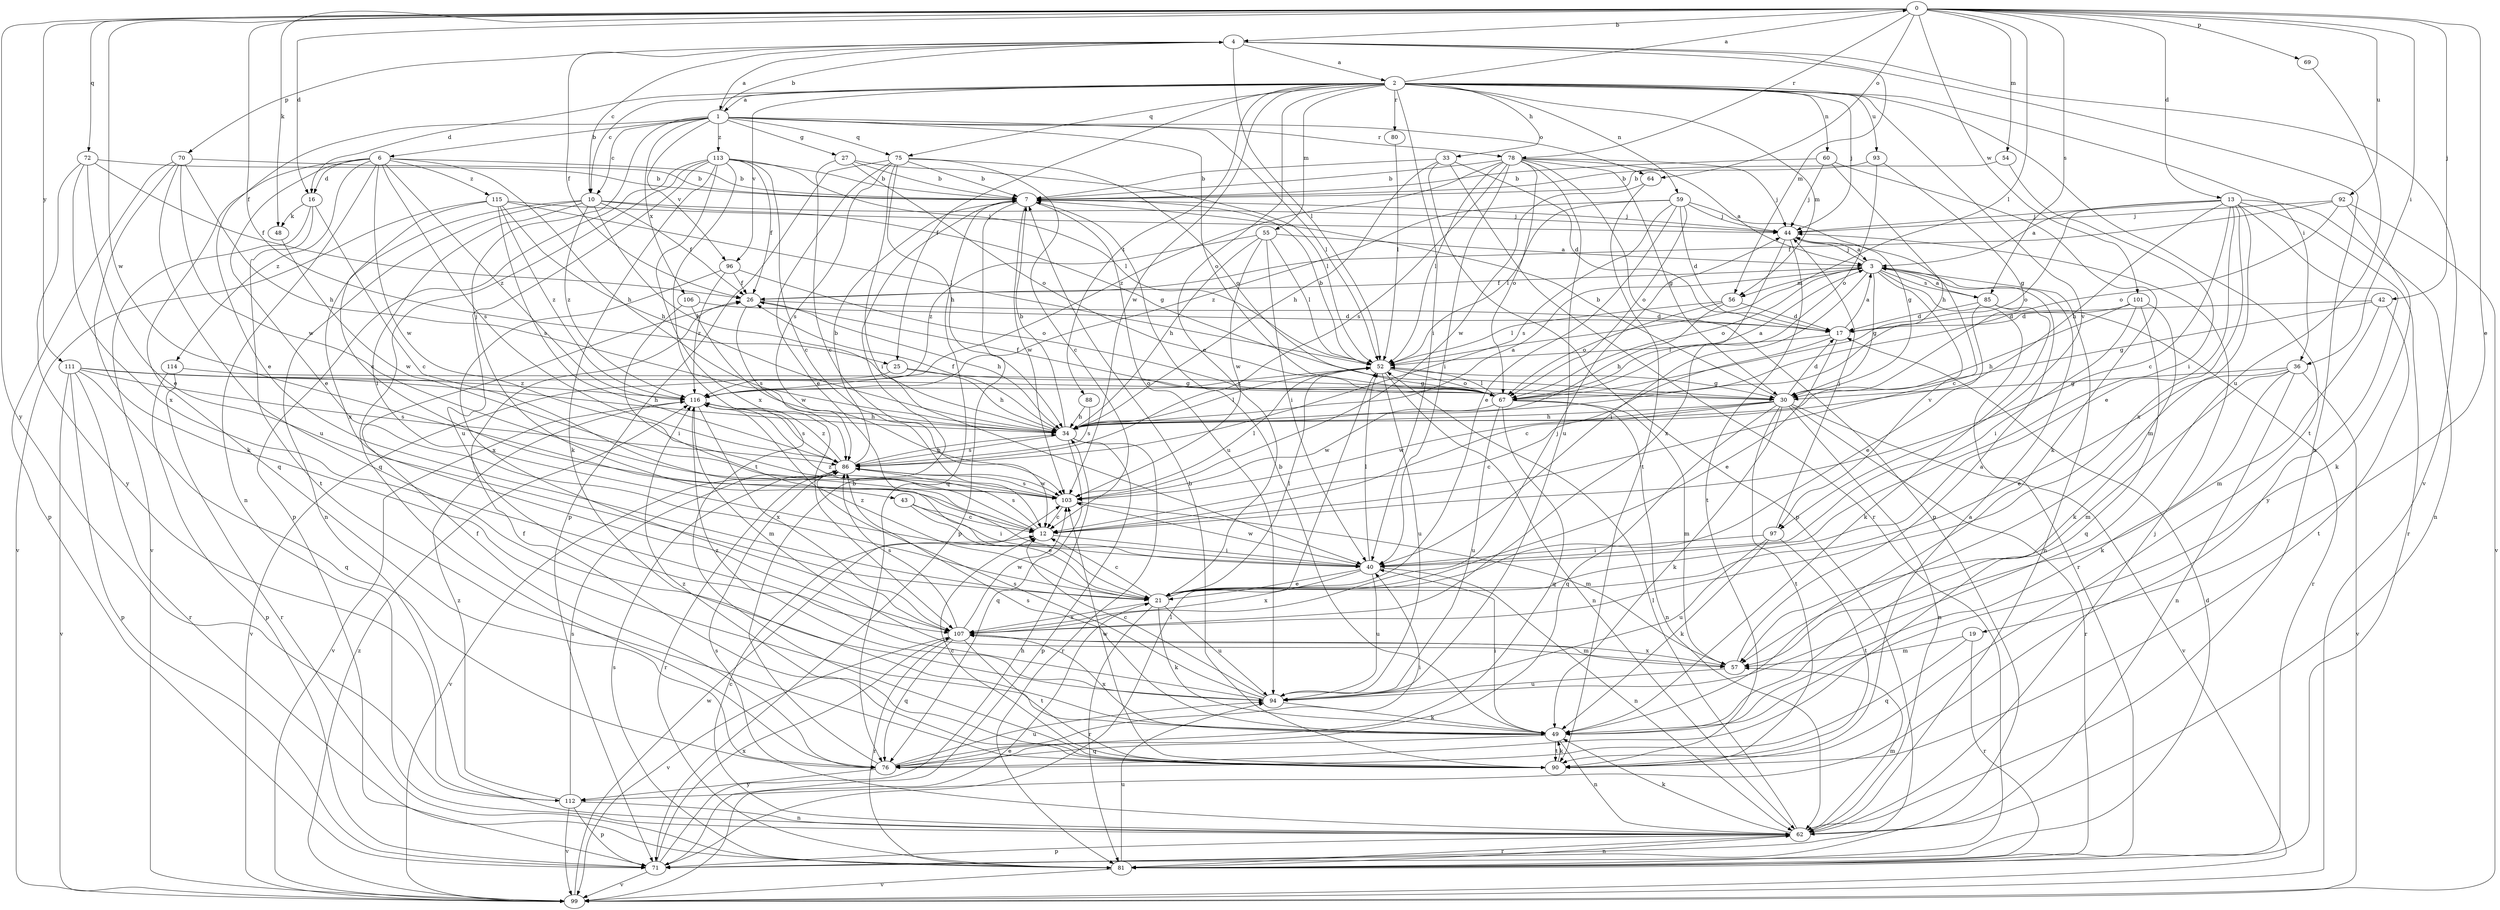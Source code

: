 strict digraph  {
0;
1;
2;
3;
4;
6;
7;
10;
12;
13;
16;
17;
19;
21;
25;
26;
27;
30;
33;
34;
36;
40;
42;
43;
44;
48;
49;
52;
54;
55;
56;
57;
59;
60;
62;
64;
67;
69;
70;
71;
72;
75;
76;
78;
80;
81;
85;
86;
88;
90;
92;
93;
94;
96;
97;
99;
101;
103;
106;
107;
111;
112;
113;
114;
115;
116;
0 -> 4  [label=b];
0 -> 13  [label=d];
0 -> 16  [label=d];
0 -> 19  [label=e];
0 -> 25  [label=f];
0 -> 36  [label=i];
0 -> 42  [label=j];
0 -> 48  [label=k];
0 -> 52  [label=l];
0 -> 54  [label=m];
0 -> 64  [label=o];
0 -> 69  [label=p];
0 -> 72  [label=q];
0 -> 78  [label=r];
0 -> 85  [label=s];
0 -> 92  [label=u];
0 -> 101  [label=w];
0 -> 103  [label=w];
0 -> 111  [label=y];
0 -> 112  [label=y];
1 -> 4  [label=b];
1 -> 6  [label=b];
1 -> 10  [label=c];
1 -> 21  [label=e];
1 -> 27  [label=g];
1 -> 43  [label=j];
1 -> 52  [label=l];
1 -> 64  [label=o];
1 -> 67  [label=o];
1 -> 75  [label=q];
1 -> 78  [label=r];
1 -> 96  [label=v];
1 -> 106  [label=x];
1 -> 113  [label=z];
2 -> 0  [label=a];
2 -> 1  [label=a];
2 -> 10  [label=c];
2 -> 16  [label=d];
2 -> 21  [label=e];
2 -> 25  [label=f];
2 -> 33  [label=h];
2 -> 36  [label=i];
2 -> 40  [label=i];
2 -> 44  [label=j];
2 -> 55  [label=m];
2 -> 56  [label=m];
2 -> 59  [label=n];
2 -> 60  [label=n];
2 -> 75  [label=q];
2 -> 80  [label=r];
2 -> 88  [label=t];
2 -> 90  [label=t];
2 -> 93  [label=u];
2 -> 96  [label=v];
2 -> 97  [label=v];
2 -> 103  [label=w];
3 -> 26  [label=f];
3 -> 30  [label=g];
3 -> 40  [label=i];
3 -> 44  [label=j];
3 -> 56  [label=m];
3 -> 62  [label=n];
3 -> 67  [label=o];
3 -> 81  [label=r];
3 -> 85  [label=s];
3 -> 97  [label=v];
4 -> 1  [label=a];
4 -> 2  [label=a];
4 -> 10  [label=c];
4 -> 26  [label=f];
4 -> 52  [label=l];
4 -> 56  [label=m];
4 -> 62  [label=n];
4 -> 70  [label=p];
4 -> 99  [label=v];
6 -> 7  [label=b];
6 -> 16  [label=d];
6 -> 21  [label=e];
6 -> 34  [label=h];
6 -> 62  [label=n];
6 -> 76  [label=q];
6 -> 86  [label=s];
6 -> 103  [label=w];
6 -> 114  [label=z];
6 -> 115  [label=z];
6 -> 116  [label=z];
7 -> 44  [label=j];
7 -> 71  [label=p];
7 -> 76  [label=q];
7 -> 94  [label=u];
7 -> 103  [label=w];
10 -> 26  [label=f];
10 -> 30  [label=g];
10 -> 34  [label=h];
10 -> 40  [label=i];
10 -> 44  [label=j];
10 -> 62  [label=n];
10 -> 107  [label=x];
10 -> 116  [label=z];
12 -> 40  [label=i];
12 -> 86  [label=s];
12 -> 116  [label=z];
13 -> 3  [label=a];
13 -> 12  [label=c];
13 -> 21  [label=e];
13 -> 34  [label=h];
13 -> 44  [label=j];
13 -> 57  [label=m];
13 -> 62  [label=n];
13 -> 67  [label=o];
13 -> 81  [label=r];
13 -> 107  [label=x];
13 -> 112  [label=y];
16 -> 12  [label=c];
16 -> 48  [label=k];
16 -> 90  [label=t];
16 -> 99  [label=v];
17 -> 3  [label=a];
17 -> 12  [label=c];
17 -> 21  [label=e];
17 -> 52  [label=l];
19 -> 57  [label=m];
19 -> 76  [label=q];
19 -> 81  [label=r];
21 -> 12  [label=c];
21 -> 49  [label=k];
21 -> 52  [label=l];
21 -> 81  [label=r];
21 -> 94  [label=u];
21 -> 107  [label=x];
21 -> 116  [label=z];
25 -> 30  [label=g];
25 -> 34  [label=h];
25 -> 99  [label=v];
26 -> 17  [label=d];
26 -> 34  [label=h];
26 -> 86  [label=s];
27 -> 7  [label=b];
27 -> 12  [label=c];
27 -> 52  [label=l];
27 -> 67  [label=o];
30 -> 7  [label=b];
30 -> 12  [label=c];
30 -> 17  [label=d];
30 -> 34  [label=h];
30 -> 49  [label=k];
30 -> 62  [label=n];
30 -> 76  [label=q];
30 -> 81  [label=r];
30 -> 90  [label=t];
30 -> 99  [label=v];
30 -> 103  [label=w];
33 -> 7  [label=b];
33 -> 17  [label=d];
33 -> 34  [label=h];
33 -> 71  [label=p];
33 -> 81  [label=r];
34 -> 3  [label=a];
34 -> 7  [label=b];
34 -> 26  [label=f];
34 -> 52  [label=l];
34 -> 71  [label=p];
34 -> 76  [label=q];
34 -> 81  [label=r];
34 -> 86  [label=s];
36 -> 21  [label=e];
36 -> 30  [label=g];
36 -> 49  [label=k];
36 -> 57  [label=m];
36 -> 62  [label=n];
36 -> 99  [label=v];
40 -> 21  [label=e];
40 -> 52  [label=l];
40 -> 62  [label=n];
40 -> 94  [label=u];
40 -> 103  [label=w];
40 -> 107  [label=x];
42 -> 17  [label=d];
42 -> 30  [label=g];
42 -> 57  [label=m];
42 -> 90  [label=t];
43 -> 12  [label=c];
43 -> 21  [label=e];
43 -> 40  [label=i];
44 -> 3  [label=a];
44 -> 12  [label=c];
44 -> 90  [label=t];
44 -> 107  [label=x];
48 -> 103  [label=w];
49 -> 7  [label=b];
49 -> 40  [label=i];
49 -> 62  [label=n];
49 -> 76  [label=q];
49 -> 86  [label=s];
49 -> 90  [label=t];
49 -> 107  [label=x];
52 -> 7  [label=b];
52 -> 30  [label=g];
52 -> 62  [label=n];
52 -> 67  [label=o];
52 -> 94  [label=u];
52 -> 116  [label=z];
54 -> 7  [label=b];
54 -> 40  [label=i];
55 -> 3  [label=a];
55 -> 34  [label=h];
55 -> 40  [label=i];
55 -> 52  [label=l];
55 -> 103  [label=w];
55 -> 116  [label=z];
56 -> 17  [label=d];
56 -> 34  [label=h];
56 -> 52  [label=l];
56 -> 67  [label=o];
57 -> 3  [label=a];
57 -> 94  [label=u];
57 -> 107  [label=x];
59 -> 17  [label=d];
59 -> 21  [label=e];
59 -> 30  [label=g];
59 -> 44  [label=j];
59 -> 52  [label=l];
59 -> 67  [label=o];
59 -> 86  [label=s];
59 -> 116  [label=z];
60 -> 7  [label=b];
60 -> 34  [label=h];
60 -> 44  [label=j];
60 -> 49  [label=k];
62 -> 12  [label=c];
62 -> 44  [label=j];
62 -> 49  [label=k];
62 -> 52  [label=l];
62 -> 57  [label=m];
62 -> 71  [label=p];
62 -> 81  [label=r];
62 -> 86  [label=s];
64 -> 90  [label=t];
64 -> 103  [label=w];
67 -> 3  [label=a];
67 -> 26  [label=f];
67 -> 52  [label=l];
67 -> 57  [label=m];
67 -> 62  [label=n];
67 -> 76  [label=q];
67 -> 94  [label=u];
67 -> 103  [label=w];
69 -> 94  [label=u];
70 -> 7  [label=b];
70 -> 34  [label=h];
70 -> 49  [label=k];
70 -> 71  [label=p];
70 -> 94  [label=u];
70 -> 103  [label=w];
71 -> 17  [label=d];
71 -> 34  [label=h];
71 -> 52  [label=l];
71 -> 99  [label=v];
71 -> 107  [label=x];
72 -> 7  [label=b];
72 -> 21  [label=e];
72 -> 26  [label=f];
72 -> 107  [label=x];
72 -> 112  [label=y];
75 -> 7  [label=b];
75 -> 12  [label=c];
75 -> 21  [label=e];
75 -> 34  [label=h];
75 -> 40  [label=i];
75 -> 67  [label=o];
75 -> 71  [label=p];
75 -> 86  [label=s];
76 -> 7  [label=b];
76 -> 26  [label=f];
76 -> 40  [label=i];
76 -> 94  [label=u];
76 -> 112  [label=y];
78 -> 3  [label=a];
78 -> 7  [label=b];
78 -> 30  [label=g];
78 -> 40  [label=i];
78 -> 44  [label=j];
78 -> 52  [label=l];
78 -> 67  [label=o];
78 -> 71  [label=p];
78 -> 86  [label=s];
78 -> 94  [label=u];
78 -> 116  [label=z];
80 -> 52  [label=l];
81 -> 62  [label=n];
81 -> 86  [label=s];
81 -> 94  [label=u];
81 -> 99  [label=v];
85 -> 3  [label=a];
85 -> 17  [label=d];
85 -> 21  [label=e];
85 -> 49  [label=k];
85 -> 81  [label=r];
86 -> 7  [label=b];
86 -> 34  [label=h];
86 -> 81  [label=r];
86 -> 99  [label=v];
86 -> 103  [label=w];
86 -> 116  [label=z];
88 -> 34  [label=h];
88 -> 86  [label=s];
90 -> 3  [label=a];
90 -> 7  [label=b];
90 -> 12  [label=c];
90 -> 26  [label=f];
90 -> 49  [label=k];
90 -> 103  [label=w];
90 -> 116  [label=z];
92 -> 26  [label=f];
92 -> 44  [label=j];
92 -> 49  [label=k];
92 -> 67  [label=o];
92 -> 99  [label=v];
93 -> 7  [label=b];
93 -> 30  [label=g];
93 -> 67  [label=o];
94 -> 12  [label=c];
94 -> 49  [label=k];
94 -> 86  [label=s];
94 -> 116  [label=z];
96 -> 26  [label=f];
96 -> 67  [label=o];
96 -> 107  [label=x];
96 -> 116  [label=z];
97 -> 40  [label=i];
97 -> 44  [label=j];
97 -> 49  [label=k];
97 -> 90  [label=t];
97 -> 94  [label=u];
99 -> 21  [label=e];
99 -> 103  [label=w];
99 -> 116  [label=z];
101 -> 17  [label=d];
101 -> 34  [label=h];
101 -> 40  [label=i];
101 -> 49  [label=k];
101 -> 76  [label=q];
103 -> 12  [label=c];
103 -> 52  [label=l];
103 -> 57  [label=m];
103 -> 86  [label=s];
106 -> 17  [label=d];
106 -> 40  [label=i];
106 -> 103  [label=w];
107 -> 44  [label=j];
107 -> 57  [label=m];
107 -> 76  [label=q];
107 -> 81  [label=r];
107 -> 86  [label=s];
107 -> 90  [label=t];
107 -> 99  [label=v];
107 -> 103  [label=w];
111 -> 34  [label=h];
111 -> 67  [label=o];
111 -> 71  [label=p];
111 -> 76  [label=q];
111 -> 81  [label=r];
111 -> 86  [label=s];
111 -> 99  [label=v];
111 -> 116  [label=z];
112 -> 62  [label=n];
112 -> 71  [label=p];
112 -> 86  [label=s];
112 -> 99  [label=v];
112 -> 116  [label=z];
113 -> 7  [label=b];
113 -> 12  [label=c];
113 -> 26  [label=f];
113 -> 49  [label=k];
113 -> 52  [label=l];
113 -> 71  [label=p];
113 -> 76  [label=q];
113 -> 90  [label=t];
113 -> 94  [label=u];
113 -> 107  [label=x];
114 -> 30  [label=g];
114 -> 71  [label=p];
114 -> 81  [label=r];
115 -> 12  [label=c];
115 -> 34  [label=h];
115 -> 44  [label=j];
115 -> 52  [label=l];
115 -> 86  [label=s];
115 -> 99  [label=v];
115 -> 116  [label=z];
116 -> 34  [label=h];
116 -> 57  [label=m];
116 -> 86  [label=s];
116 -> 99  [label=v];
116 -> 107  [label=x];
}
